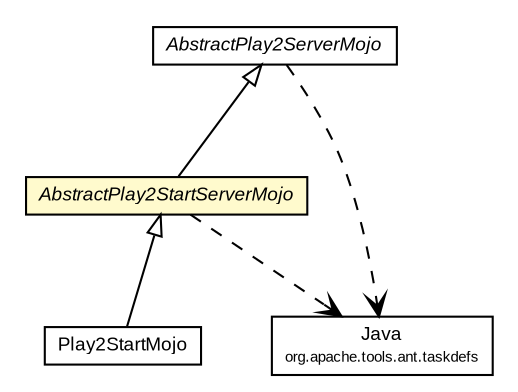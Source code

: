 #!/usr/local/bin/dot
#
# Class diagram 
# Generated by UMLGraph version R5_6-24-gf6e263 (http://www.umlgraph.org/)
#

digraph G {
	edge [fontname="arial",fontsize=10,labelfontname="arial",labelfontsize=10];
	node [fontname="arial",fontsize=10,shape=plaintext];
	nodesep=0.25;
	ranksep=0.5;
	// com.google.code.play2.plugin.Play2StartMojo
	c510 [label=<<table title="com.google.code.play2.plugin.Play2StartMojo" border="0" cellborder="1" cellspacing="0" cellpadding="2" port="p" href="./Play2StartMojo.html">
		<tr><td><table border="0" cellspacing="0" cellpadding="1">
<tr><td align="center" balign="center"> Play2StartMojo </td></tr>
		</table></td></tr>
		</table>>, URL="./Play2StartMojo.html", fontname="arial", fontcolor="black", fontsize=9.0];
	// com.google.code.play2.plugin.AbstractPlay2StartServerMojo
	c525 [label=<<table title="com.google.code.play2.plugin.AbstractPlay2StartServerMojo" border="0" cellborder="1" cellspacing="0" cellpadding="2" port="p" bgcolor="lemonChiffon" href="./AbstractPlay2StartServerMojo.html">
		<tr><td><table border="0" cellspacing="0" cellpadding="1">
<tr><td align="center" balign="center"><font face="arial italic"> AbstractPlay2StartServerMojo </font></td></tr>
		</table></td></tr>
		</table>>, URL="./AbstractPlay2StartServerMojo.html", fontname="arial", fontcolor="black", fontsize=9.0];
	// com.google.code.play2.plugin.AbstractPlay2ServerMojo
	c527 [label=<<table title="com.google.code.play2.plugin.AbstractPlay2ServerMojo" border="0" cellborder="1" cellspacing="0" cellpadding="2" port="p" href="./AbstractPlay2ServerMojo.html">
		<tr><td><table border="0" cellspacing="0" cellpadding="1">
<tr><td align="center" balign="center"><font face="arial italic"> AbstractPlay2ServerMojo </font></td></tr>
		</table></td></tr>
		</table>>, URL="./AbstractPlay2ServerMojo.html", fontname="arial", fontcolor="black", fontsize=9.0];
	//com.google.code.play2.plugin.Play2StartMojo extends com.google.code.play2.plugin.AbstractPlay2StartServerMojo
	c525:p -> c510:p [dir=back,arrowtail=empty];
	//com.google.code.play2.plugin.AbstractPlay2StartServerMojo extends com.google.code.play2.plugin.AbstractPlay2ServerMojo
	c527:p -> c525:p [dir=back,arrowtail=empty];
	// com.google.code.play2.plugin.AbstractPlay2StartServerMojo DEPEND org.apache.tools.ant.taskdefs.Java
	c525:p -> c536:p [taillabel="", label="", headlabel="", fontname="arial", fontcolor="black", fontsize=10.0, color="black", arrowhead=open, style=dashed];
	// com.google.code.play2.plugin.AbstractPlay2ServerMojo DEPEND org.apache.tools.ant.taskdefs.Java
	c527:p -> c536:p [taillabel="", label="", headlabel="", fontname="arial", fontcolor="black", fontsize=10.0, color="black", arrowhead=open, style=dashed];
	// org.apache.tools.ant.taskdefs.Java
	c536 [label=<<table title="org.apache.tools.ant.taskdefs.Java" border="0" cellborder="1" cellspacing="0" cellpadding="2" port="p" href="http://play2-maven-plugin.github.io/external-apidocs/org/apache/ant/ant/1.9.4/org/apache/tools/ant/taskdefs/Java.html">
		<tr><td><table border="0" cellspacing="0" cellpadding="1">
<tr><td align="center" balign="center"> Java </td></tr>
<tr><td align="center" balign="center"><font point-size="7.0"> org.apache.tools.ant.taskdefs </font></td></tr>
		</table></td></tr>
		</table>>, URL="http://play2-maven-plugin.github.io/external-apidocs/org/apache/ant/ant/1.9.4/org/apache/tools/ant/taskdefs/Java.html", fontname="arial", fontcolor="black", fontsize=9.0];
}

